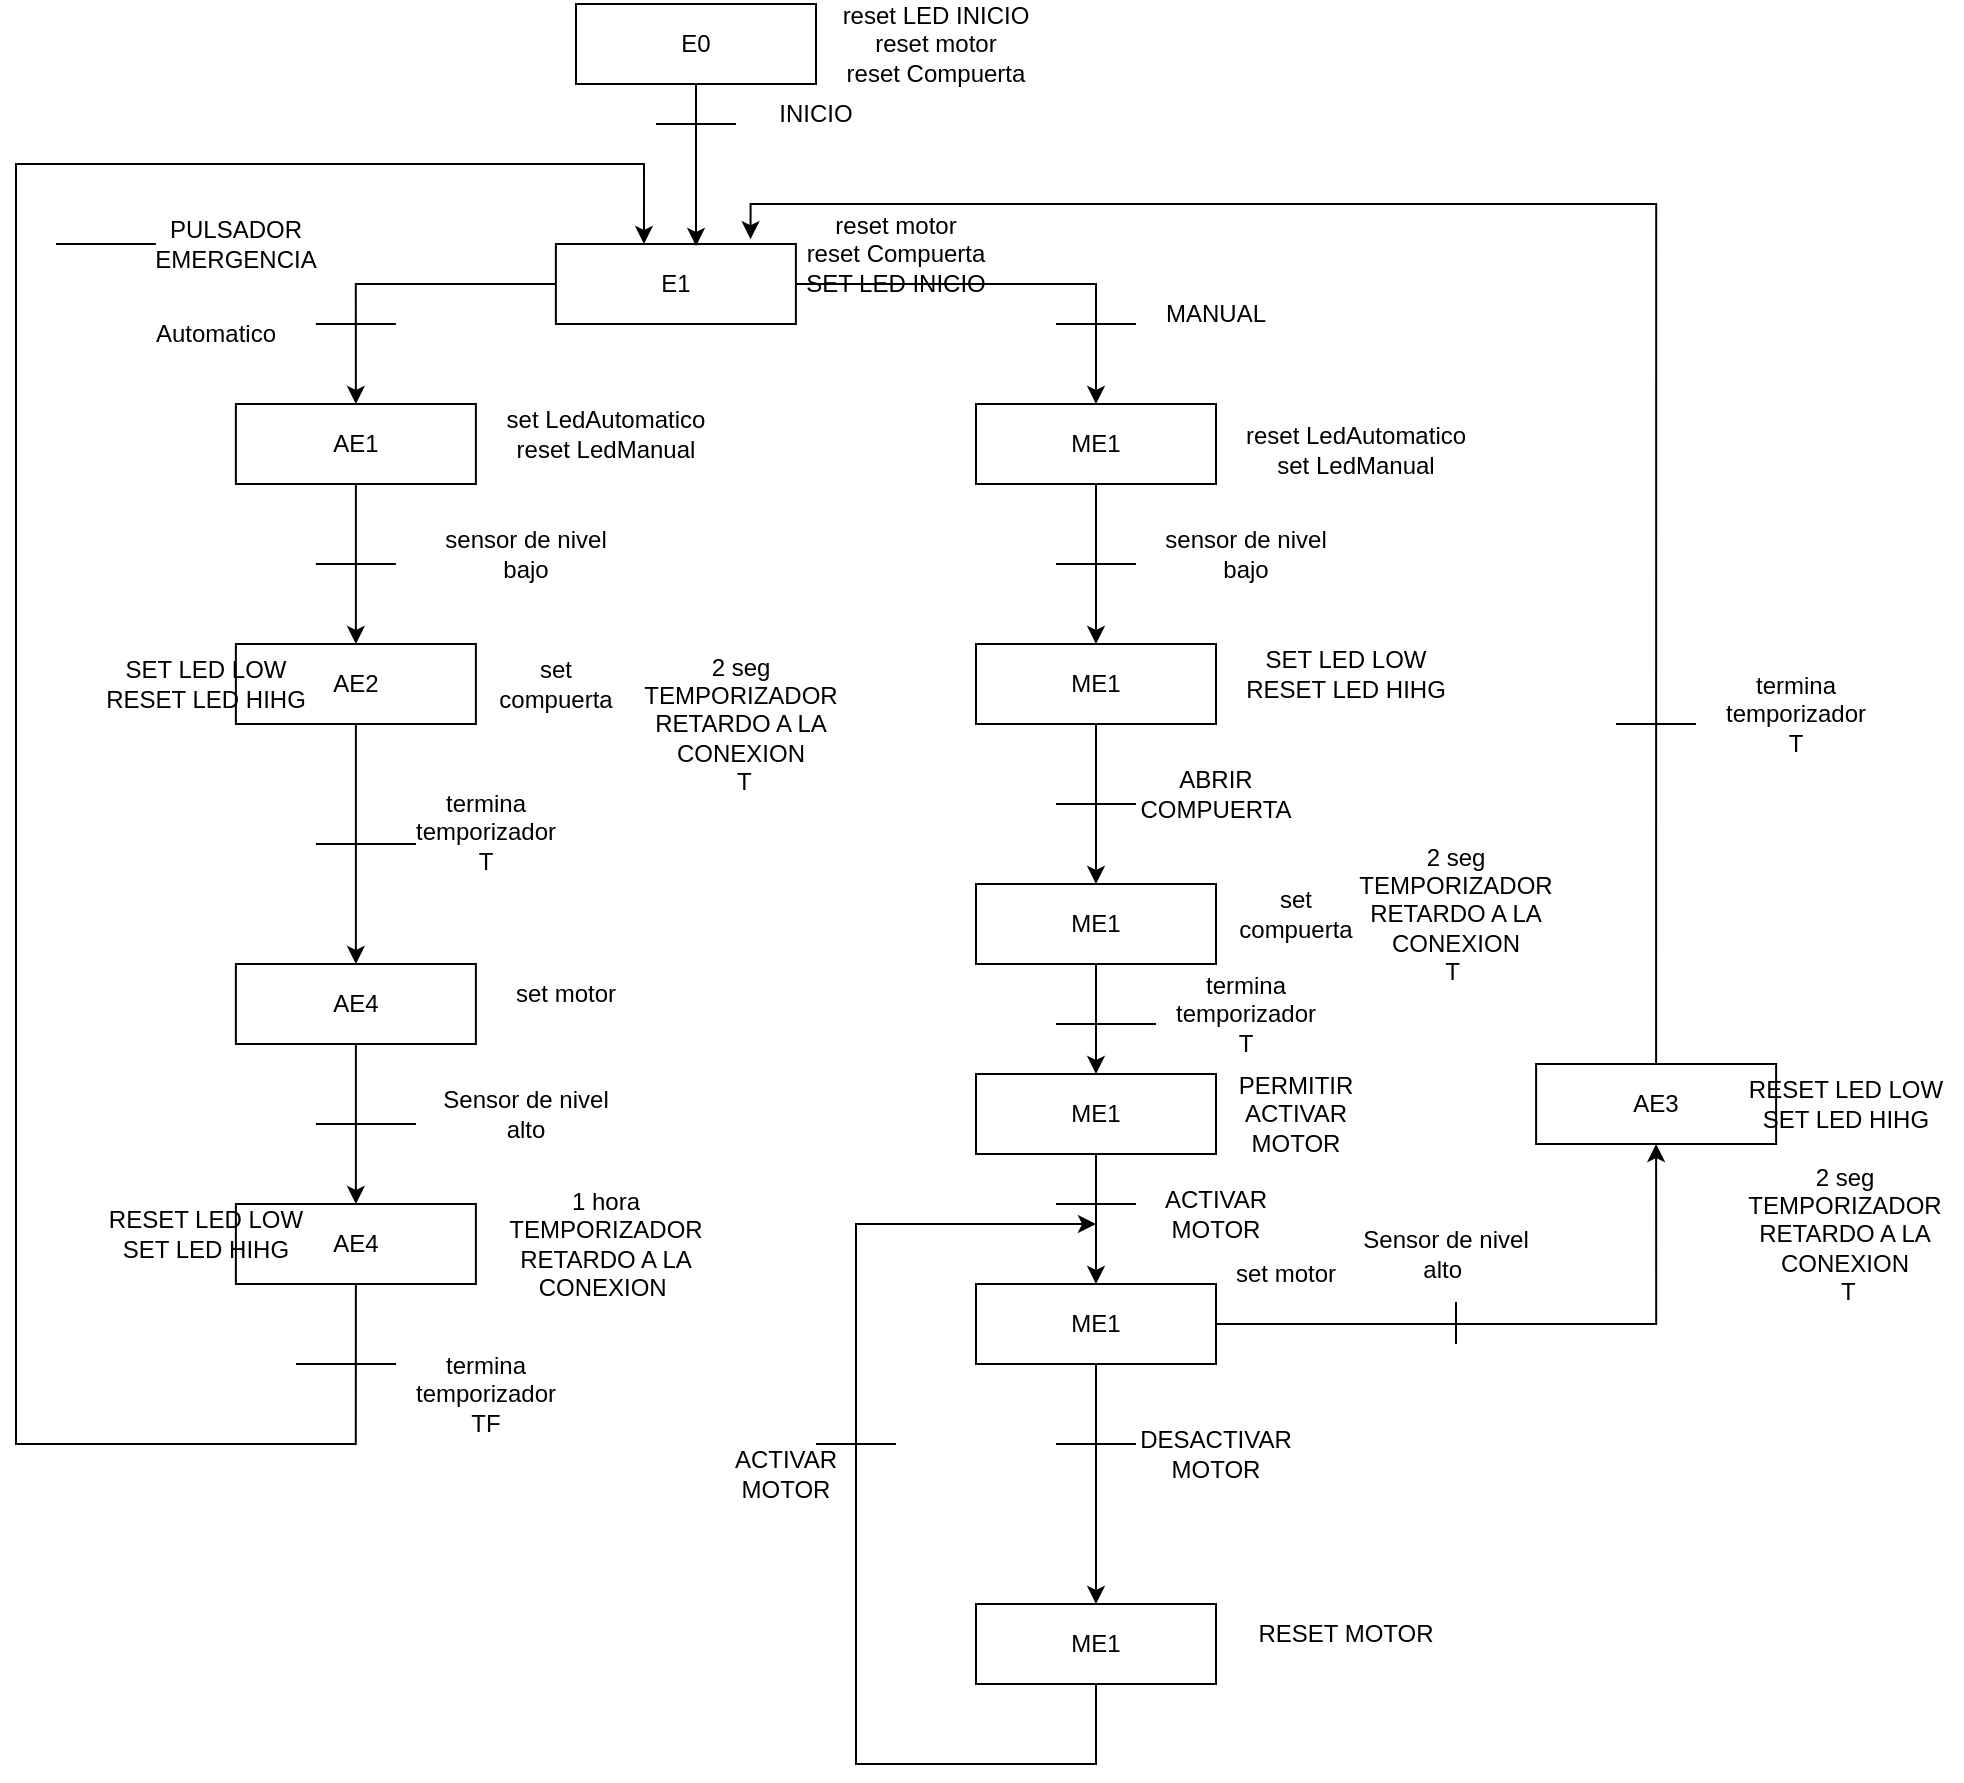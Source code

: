 <mxfile version="20.7.4" type="device"><diagram id="DJ_oU4vNOEhoKZcRCWQB" name="Página-1"><mxGraphModel dx="1038" dy="1443" grid="1" gridSize="10" guides="1" tooltips="1" connect="1" arrows="1" fold="1" page="1" pageScale="1" pageWidth="583" pageHeight="827" math="0" shadow="0"><root><mxCell id="0"/><mxCell id="1" parent="0"/><mxCell id="xUKwCWo8kOCUvefxlg7O-4" style="edgeStyle=orthogonalEdgeStyle;rounded=0;orthogonalLoop=1;jettySize=auto;html=1;exitX=0;exitY=0.5;exitDx=0;exitDy=0;entryX=0.5;entryY=0;entryDx=0;entryDy=0;" parent="1" source="xUKwCWo8kOCUvefxlg7O-1" target="xUKwCWo8kOCUvefxlg7O-2" edge="1"><mxGeometry relative="1" as="geometry"/></mxCell><mxCell id="xUKwCWo8kOCUvefxlg7O-28" style="edgeStyle=orthogonalEdgeStyle;rounded=0;orthogonalLoop=1;jettySize=auto;html=1;exitX=1;exitY=0.5;exitDx=0;exitDy=0;entryX=0.5;entryY=0;entryDx=0;entryDy=0;" parent="1" source="xUKwCWo8kOCUvefxlg7O-1" target="xUKwCWo8kOCUvefxlg7O-3" edge="1"><mxGeometry relative="1" as="geometry"/></mxCell><mxCell id="xUKwCWo8kOCUvefxlg7O-1" value="E1" style="rounded=0;whiteSpace=wrap;html=1;" parent="1" vertex="1"><mxGeometry x="349.94" y="120" width="120" height="40" as="geometry"/></mxCell><mxCell id="xUKwCWo8kOCUvefxlg7O-9" style="edgeStyle=orthogonalEdgeStyle;rounded=0;orthogonalLoop=1;jettySize=auto;html=1;exitX=0.5;exitY=1;exitDx=0;exitDy=0;" parent="1" source="xUKwCWo8kOCUvefxlg7O-2" target="xUKwCWo8kOCUvefxlg7O-8" edge="1"><mxGeometry relative="1" as="geometry"/></mxCell><mxCell id="xUKwCWo8kOCUvefxlg7O-2" value="AE1" style="rounded=0;whiteSpace=wrap;html=1;" parent="1" vertex="1"><mxGeometry x="189.94" y="200" width="120" height="40" as="geometry"/></mxCell><mxCell id="xUKwCWo8kOCUvefxlg7O-34" style="edgeStyle=orthogonalEdgeStyle;rounded=0;orthogonalLoop=1;jettySize=auto;html=1;exitX=0.5;exitY=1;exitDx=0;exitDy=0;entryX=0.5;entryY=0;entryDx=0;entryDy=0;" parent="1" source="xUKwCWo8kOCUvefxlg7O-3" target="xUKwCWo8kOCUvefxlg7O-32" edge="1"><mxGeometry relative="1" as="geometry"/></mxCell><mxCell id="xUKwCWo8kOCUvefxlg7O-3" value="ME1" style="rounded=0;whiteSpace=wrap;html=1;" parent="1" vertex="1"><mxGeometry x="560" y="200" width="120" height="40" as="geometry"/></mxCell><mxCell id="xUKwCWo8kOCUvefxlg7O-5" value="Automatico" style="text;html=1;strokeColor=none;fillColor=none;align=center;verticalAlign=middle;whiteSpace=wrap;rounded=0;" parent="1" vertex="1"><mxGeometry x="149.94" y="150" width="60" height="30" as="geometry"/></mxCell><mxCell id="xUKwCWo8kOCUvefxlg7O-6" value="set LedAutomatico&lt;br&gt;reset LedManual" style="text;html=1;strokeColor=none;fillColor=none;align=center;verticalAlign=middle;whiteSpace=wrap;rounded=0;" parent="1" vertex="1"><mxGeometry x="319.94" y="200" width="110.06" height="30" as="geometry"/></mxCell><mxCell id="xUKwCWo8kOCUvefxlg7O-7" value="" style="endArrow=none;html=1;rounded=0;" parent="1" edge="1"><mxGeometry width="50" height="50" relative="1" as="geometry"><mxPoint x="229.94" y="160" as="sourcePoint"/><mxPoint x="269.94" y="160" as="targetPoint"/></mxGeometry></mxCell><mxCell id="KBVJSUE1MoAW4lIrOxea-1" style="edgeStyle=orthogonalEdgeStyle;rounded=0;orthogonalLoop=1;jettySize=auto;html=1;exitX=0.5;exitY=1;exitDx=0;exitDy=0;" parent="1" source="xUKwCWo8kOCUvefxlg7O-8" target="xUKwCWo8kOCUvefxlg7O-23" edge="1"><mxGeometry relative="1" as="geometry"/></mxCell><mxCell id="xUKwCWo8kOCUvefxlg7O-8" value="AE2" style="rounded=0;whiteSpace=wrap;html=1;" parent="1" vertex="1"><mxGeometry x="189.94" y="320" width="120" height="40" as="geometry"/></mxCell><mxCell id="xUKwCWo8kOCUvefxlg7O-12" value="" style="endArrow=none;html=1;rounded=0;" parent="1" edge="1"><mxGeometry width="50" height="50" relative="1" as="geometry"><mxPoint x="229.94" y="280" as="sourcePoint"/><mxPoint x="269.94" y="280" as="targetPoint"/></mxGeometry></mxCell><mxCell id="xUKwCWo8kOCUvefxlg7O-13" value="sensor de nivel bajo" style="text;html=1;strokeColor=none;fillColor=none;align=center;verticalAlign=middle;whiteSpace=wrap;rounded=0;" parent="1" vertex="1"><mxGeometry x="289.94" y="260" width="90.06" height="30" as="geometry"/></mxCell><mxCell id="ZCvZfu0ex4U_5mIWcCpO-4" style="edgeStyle=orthogonalEdgeStyle;rounded=0;orthogonalLoop=1;jettySize=auto;html=1;exitX=0.5;exitY=0;exitDx=0;exitDy=0;entryX=0.811;entryY=-0.06;entryDx=0;entryDy=0;entryPerimeter=0;" edge="1" parent="1" source="xUKwCWo8kOCUvefxlg7O-15" target="xUKwCWo8kOCUvefxlg7O-1"><mxGeometry relative="1" as="geometry"><Array as="points"><mxPoint x="900" y="100"/><mxPoint x="447" y="100"/></Array></mxGeometry></mxCell><mxCell id="xUKwCWo8kOCUvefxlg7O-15" value="AE3" style="rounded=0;whiteSpace=wrap;html=1;" parent="1" vertex="1"><mxGeometry x="840.06" y="530" width="120" height="40" as="geometry"/></mxCell><mxCell id="YCuH7V9zeoEnXoOVm0bU-15" style="edgeStyle=orthogonalEdgeStyle;rounded=0;orthogonalLoop=1;jettySize=auto;html=1;exitX=0.5;exitY=1;exitDx=0;exitDy=0;entryX=0.5;entryY=0;entryDx=0;entryDy=0;" parent="1" source="xUKwCWo8kOCUvefxlg7O-23" target="YCuH7V9zeoEnXoOVm0bU-14" edge="1"><mxGeometry relative="1" as="geometry"/></mxCell><mxCell id="xUKwCWo8kOCUvefxlg7O-23" value="AE4" style="rounded=0;whiteSpace=wrap;html=1;" parent="1" vertex="1"><mxGeometry x="189.94" y="480" width="120" height="40" as="geometry"/></mxCell><mxCell id="xUKwCWo8kOCUvefxlg7O-25" value="1 hora TEMPORIZADOR&lt;br&gt;RETARDO A LA CONEXION&amp;nbsp;" style="text;html=1;strokeColor=none;fillColor=none;align=center;verticalAlign=middle;whiteSpace=wrap;rounded=0;" parent="1" vertex="1"><mxGeometry x="344.97" y="605" width="60" height="30" as="geometry"/></mxCell><mxCell id="phzttn3i2JNMeoEEHNY5-4" style="edgeStyle=orthogonalEdgeStyle;rounded=0;orthogonalLoop=1;jettySize=auto;html=1;exitX=0.5;exitY=1;exitDx=0;exitDy=0;entryX=0.584;entryY=0.025;entryDx=0;entryDy=0;entryPerimeter=0;" parent="1" source="xUKwCWo8kOCUvefxlg7O-27" target="xUKwCWo8kOCUvefxlg7O-1" edge="1"><mxGeometry relative="1" as="geometry"/></mxCell><mxCell id="xUKwCWo8kOCUvefxlg7O-27" value="E0" style="rounded=0;whiteSpace=wrap;html=1;" parent="1" vertex="1"><mxGeometry x="360" width="120" height="40" as="geometry"/></mxCell><mxCell id="xUKwCWo8kOCUvefxlg7O-29" value="" style="endArrow=none;html=1;rounded=0;" parent="1" edge="1"><mxGeometry width="50" height="50" relative="1" as="geometry"><mxPoint x="600" y="160" as="sourcePoint"/><mxPoint x="640" y="160" as="targetPoint"/></mxGeometry></mxCell><mxCell id="xUKwCWo8kOCUvefxlg7O-30" value="MANUAL" style="text;html=1;strokeColor=none;fillColor=none;align=center;verticalAlign=middle;whiteSpace=wrap;rounded=0;" parent="1" vertex="1"><mxGeometry x="650" y="140" width="60" height="30" as="geometry"/></mxCell><mxCell id="xUKwCWo8kOCUvefxlg7O-31" value="reset LedAutomatico&lt;br&gt;set LedManual" style="text;html=1;strokeColor=none;fillColor=none;align=center;verticalAlign=middle;whiteSpace=wrap;rounded=0;" parent="1" vertex="1"><mxGeometry x="690" y="205" width="120" height="35" as="geometry"/></mxCell><mxCell id="xUKwCWo8kOCUvefxlg7O-40" style="edgeStyle=orthogonalEdgeStyle;rounded=0;orthogonalLoop=1;jettySize=auto;html=1;exitX=0.5;exitY=1;exitDx=0;exitDy=0;entryX=0.5;entryY=0;entryDx=0;entryDy=0;" parent="1" source="xUKwCWo8kOCUvefxlg7O-32" target="xUKwCWo8kOCUvefxlg7O-38" edge="1"><mxGeometry relative="1" as="geometry"/></mxCell><mxCell id="xUKwCWo8kOCUvefxlg7O-32" value="ME1" style="rounded=0;whiteSpace=wrap;html=1;" parent="1" vertex="1"><mxGeometry x="560" y="320" width="120" height="40" as="geometry"/></mxCell><mxCell id="xUKwCWo8kOCUvefxlg7O-33" value="" style="endArrow=none;html=1;rounded=0;" parent="1" edge="1"><mxGeometry width="50" height="50" relative="1" as="geometry"><mxPoint x="600" y="280" as="sourcePoint"/><mxPoint x="640" y="280" as="targetPoint"/></mxGeometry></mxCell><mxCell id="xUKwCWo8kOCUvefxlg7O-35" value="sensor de nivel bajo" style="text;html=1;strokeColor=none;fillColor=none;align=center;verticalAlign=middle;whiteSpace=wrap;rounded=0;" parent="1" vertex="1"><mxGeometry x="650" y="260" width="90" height="30" as="geometry"/></mxCell><mxCell id="xUKwCWo8kOCUvefxlg7O-36" value="SET LED LOW&lt;br&gt;RESET LED HIHG" style="text;html=1;strokeColor=none;fillColor=none;align=center;verticalAlign=middle;whiteSpace=wrap;rounded=0;" parent="1" vertex="1"><mxGeometry x="690" y="320" width="110" height="30" as="geometry"/></mxCell><mxCell id="KBVJSUE1MoAW4lIrOxea-10" style="edgeStyle=orthogonalEdgeStyle;rounded=0;orthogonalLoop=1;jettySize=auto;html=1;exitX=0.5;exitY=1;exitDx=0;exitDy=0;entryX=0.5;entryY=0;entryDx=0;entryDy=0;" parent="1" source="xUKwCWo8kOCUvefxlg7O-38" target="xUKwCWo8kOCUvefxlg7O-41" edge="1"><mxGeometry relative="1" as="geometry"/></mxCell><mxCell id="xUKwCWo8kOCUvefxlg7O-38" value="ME1" style="rounded=0;whiteSpace=wrap;html=1;" parent="1" vertex="1"><mxGeometry x="560" y="440" width="120" height="40" as="geometry"/></mxCell><mxCell id="xUKwCWo8kOCUvefxlg7O-39" value="2 seg TEMPORIZADOR&lt;br&gt;RETARDO A LA CONEXION&lt;br&gt;T&amp;nbsp;" style="text;html=1;strokeColor=none;fillColor=none;align=center;verticalAlign=middle;whiteSpace=wrap;rounded=0;" parent="1" vertex="1"><mxGeometry x="770" y="440" width="60" height="30" as="geometry"/></mxCell><mxCell id="KBVJSUE1MoAW4lIrOxea-16" style="edgeStyle=orthogonalEdgeStyle;rounded=0;orthogonalLoop=1;jettySize=auto;html=1;exitX=0.5;exitY=1;exitDx=0;exitDy=0;entryX=0.5;entryY=0;entryDx=0;entryDy=0;" parent="1" source="xUKwCWo8kOCUvefxlg7O-41" target="s6fMqEr0-KphBWdGmqNI-6" edge="1"><mxGeometry relative="1" as="geometry"/></mxCell><mxCell id="xUKwCWo8kOCUvefxlg7O-41" value="ME1" style="rounded=0;whiteSpace=wrap;html=1;" parent="1" vertex="1"><mxGeometry x="560" y="535" width="120" height="40" as="geometry"/></mxCell><mxCell id="YCuH7V9zeoEnXoOVm0bU-5" value="Sensor de nivel alto&amp;nbsp;" style="text;html=1;strokeColor=none;fillColor=none;align=center;verticalAlign=middle;whiteSpace=wrap;rounded=0;" parent="1" vertex="1"><mxGeometry x="750" y="610" width="90.06" height="30" as="geometry"/></mxCell><mxCell id="YCuH7V9zeoEnXoOVm0bU-7" value="reset motor&lt;br&gt;reset Compuerta&lt;br&gt;SET LED INICIO" style="text;html=1;strokeColor=none;fillColor=none;align=center;verticalAlign=middle;whiteSpace=wrap;rounded=0;" parent="1" vertex="1"><mxGeometry x="469.94" y="110" width="100" height="30" as="geometry"/></mxCell><mxCell id="YCuH7V9zeoEnXoOVm0bU-10" value="set compuerta" style="text;html=1;strokeColor=none;fillColor=none;align=center;verticalAlign=middle;whiteSpace=wrap;rounded=0;" parent="1" vertex="1"><mxGeometry x="320" y="325" width="60" height="30" as="geometry"/></mxCell><mxCell id="YCuH7V9zeoEnXoOVm0bU-11" value="2 seg TEMPORIZADOR&lt;br&gt;RETARDO A LA CONEXION&lt;br&gt;&amp;nbsp;T" style="text;html=1;strokeColor=none;fillColor=none;align=center;verticalAlign=middle;whiteSpace=wrap;rounded=0;" parent="1" vertex="1"><mxGeometry x="384.97" y="320" width="115.03" height="80" as="geometry"/></mxCell><mxCell id="YCuH7V9zeoEnXoOVm0bU-12" value="set motor" style="text;html=1;strokeColor=none;fillColor=none;align=center;verticalAlign=middle;whiteSpace=wrap;rounded=0;" parent="1" vertex="1"><mxGeometry x="680" y="620" width="70" height="30" as="geometry"/></mxCell><mxCell id="YCuH7V9zeoEnXoOVm0bU-18" style="edgeStyle=orthogonalEdgeStyle;rounded=0;orthogonalLoop=1;jettySize=auto;html=1;exitX=0.5;exitY=1;exitDx=0;exitDy=0;entryX=0.367;entryY=0;entryDx=0;entryDy=0;entryPerimeter=0;" parent="1" source="YCuH7V9zeoEnXoOVm0bU-14" target="xUKwCWo8kOCUvefxlg7O-1" edge="1"><mxGeometry relative="1" as="geometry"><mxPoint x="120" y="280" as="targetPoint"/><Array as="points"><mxPoint x="250" y="720"/><mxPoint x="80" y="720"/><mxPoint x="80" y="80"/><mxPoint x="394" y="80"/></Array></mxGeometry></mxCell><mxCell id="YCuH7V9zeoEnXoOVm0bU-14" value="AE4" style="rounded=0;whiteSpace=wrap;html=1;" parent="1" vertex="1"><mxGeometry x="189.94" y="600" width="120" height="40" as="geometry"/></mxCell><mxCell id="YCuH7V9zeoEnXoOVm0bU-16" value="" style="endArrow=none;html=1;rounded=0;" parent="1" edge="1"><mxGeometry width="50" height="50" relative="1" as="geometry"><mxPoint x="230" y="560" as="sourcePoint"/><mxPoint x="280" y="560" as="targetPoint"/></mxGeometry></mxCell><mxCell id="YCuH7V9zeoEnXoOVm0bU-17" value="Sensor de nivel alto" style="text;html=1;strokeColor=none;fillColor=none;align=center;verticalAlign=middle;whiteSpace=wrap;rounded=0;" parent="1" vertex="1"><mxGeometry x="289.94" y="540" width="90.06" height="30" as="geometry"/></mxCell><mxCell id="s6fMqEr0-KphBWdGmqNI-1" value="" style="endArrow=none;html=1;rounded=0;" parent="1" edge="1"><mxGeometry width="50" height="50" relative="1" as="geometry"><mxPoint x="600" y="400" as="sourcePoint"/><mxPoint x="640" y="400" as="targetPoint"/></mxGeometry></mxCell><mxCell id="s6fMqEr0-KphBWdGmqNI-3" value="ABRIR COMPUERTA" style="text;html=1;strokeColor=none;fillColor=none;align=center;verticalAlign=middle;whiteSpace=wrap;rounded=0;" parent="1" vertex="1"><mxGeometry x="649.94" y="380" width="60" height="30" as="geometry"/></mxCell><mxCell id="s6fMqEr0-KphBWdGmqNI-4" value="set compuerta" style="text;html=1;strokeColor=none;fillColor=none;align=center;verticalAlign=middle;whiteSpace=wrap;rounded=0;" parent="1" vertex="1"><mxGeometry x="690" y="440" width="60" height="30" as="geometry"/></mxCell><mxCell id="KBVJSUE1MoAW4lIrOxea-20" style="edgeStyle=orthogonalEdgeStyle;rounded=0;orthogonalLoop=1;jettySize=auto;html=1;exitX=0.5;exitY=1;exitDx=0;exitDy=0;entryX=0.5;entryY=0;entryDx=0;entryDy=0;" parent="1" source="s6fMqEr0-KphBWdGmqNI-6" target="KBVJSUE1MoAW4lIrOxea-19" edge="1"><mxGeometry relative="1" as="geometry"/></mxCell><mxCell id="KBVJSUE1MoAW4lIrOxea-28" style="edgeStyle=orthogonalEdgeStyle;rounded=0;orthogonalLoop=1;jettySize=auto;html=1;exitX=0.5;exitY=1;exitDx=0;exitDy=0;" parent="1" source="KBVJSUE1MoAW4lIrOxea-19" edge="1"><mxGeometry y="10" relative="1" as="geometry"><mxPoint x="620" y="610" as="targetPoint"/><Array as="points"><mxPoint x="620" y="880"/><mxPoint x="500" y="880"/><mxPoint x="500" y="610"/></Array><mxPoint as="offset"/></mxGeometry></mxCell><mxCell id="ZCvZfu0ex4U_5mIWcCpO-2" style="edgeStyle=orthogonalEdgeStyle;rounded=0;orthogonalLoop=1;jettySize=auto;html=1;exitX=1;exitY=0.5;exitDx=0;exitDy=0;entryX=0.5;entryY=1;entryDx=0;entryDy=0;" edge="1" parent="1" source="s6fMqEr0-KphBWdGmqNI-6" target="xUKwCWo8kOCUvefxlg7O-15"><mxGeometry relative="1" as="geometry"/></mxCell><mxCell id="s6fMqEr0-KphBWdGmqNI-6" value="ME1" style="rounded=0;whiteSpace=wrap;html=1;" parent="1" vertex="1"><mxGeometry x="560" y="640" width="120" height="40" as="geometry"/></mxCell><mxCell id="s6fMqEr0-KphBWdGmqNI-8" value="" style="endArrow=none;html=1;rounded=0;" parent="1" edge="1"><mxGeometry width="50" height="50" relative="1" as="geometry"><mxPoint x="600" y="600" as="sourcePoint"/><mxPoint x="640" y="600" as="targetPoint"/></mxGeometry></mxCell><mxCell id="s6fMqEr0-KphBWdGmqNI-13" value="" style="endArrow=none;html=1;rounded=0;" parent="1" edge="1"><mxGeometry width="50" height="50" relative="1" as="geometry"><mxPoint x="600" y="720" as="sourcePoint"/><mxPoint x="640" y="720" as="targetPoint"/></mxGeometry></mxCell><mxCell id="s6fMqEr0-KphBWdGmqNI-16" value="RESET LED LOW&lt;br&gt;SET LED HIHG" style="text;html=1;strokeColor=none;fillColor=none;align=center;verticalAlign=middle;whiteSpace=wrap;rounded=0;" parent="1" vertex="1"><mxGeometry x="940" y="535" width="110" height="30" as="geometry"/></mxCell><mxCell id="phzttn3i2JNMeoEEHNY5-5" value="" style="endArrow=none;html=1;rounded=0;" parent="1" edge="1"><mxGeometry width="50" height="50" relative="1" as="geometry"><mxPoint x="400" y="60" as="sourcePoint"/><mxPoint x="440" y="60" as="targetPoint"/></mxGeometry></mxCell><mxCell id="phzttn3i2JNMeoEEHNY5-6" value="reset LED INICIO&lt;br&gt;reset motor&lt;br&gt;reset Compuerta" style="text;html=1;strokeColor=none;fillColor=none;align=center;verticalAlign=middle;whiteSpace=wrap;rounded=0;" parent="1" vertex="1"><mxGeometry x="489.94" y="5" width="100.06" height="30" as="geometry"/></mxCell><mxCell id="phzttn3i2JNMeoEEHNY5-7" value="INICIO" style="text;html=1;strokeColor=none;fillColor=none;align=center;verticalAlign=middle;whiteSpace=wrap;rounded=0;" parent="1" vertex="1"><mxGeometry x="450" y="40" width="60" height="30" as="geometry"/></mxCell><mxCell id="phzttn3i2JNMeoEEHNY5-13" value="" style="endArrow=none;html=1;rounded=0;" parent="1" target="phzttn3i2JNMeoEEHNY5-14" edge="1"><mxGeometry width="50" height="50" relative="1" as="geometry"><mxPoint x="100" y="120" as="sourcePoint"/><mxPoint x="140" y="120" as="targetPoint"/></mxGeometry></mxCell><mxCell id="phzttn3i2JNMeoEEHNY5-14" value="PULSADOR EMERGENCIA" style="text;html=1;strokeColor=none;fillColor=none;align=center;verticalAlign=middle;whiteSpace=wrap;rounded=0;" parent="1" vertex="1"><mxGeometry x="149.94" y="105" width="80.06" height="30" as="geometry"/></mxCell><mxCell id="KBVJSUE1MoAW4lIrOxea-2" value="" style="endArrow=none;html=1;rounded=0;" parent="1" edge="1"><mxGeometry width="50" height="50" relative="1" as="geometry"><mxPoint x="230" y="420" as="sourcePoint"/><mxPoint x="280" y="420" as="targetPoint"/></mxGeometry></mxCell><mxCell id="KBVJSUE1MoAW4lIrOxea-3" value="termina temporizador&lt;br&gt;T" style="text;html=1;strokeColor=none;fillColor=none;align=center;verticalAlign=middle;whiteSpace=wrap;rounded=0;" parent="1" vertex="1"><mxGeometry x="284.97" y="399" width="60" height="30" as="geometry"/></mxCell><mxCell id="KBVJSUE1MoAW4lIrOxea-6" value="" style="endArrow=none;html=1;rounded=0;" parent="1" edge="1"><mxGeometry width="50" height="50" relative="1" as="geometry"><mxPoint x="220" y="680" as="sourcePoint"/><mxPoint x="270" y="680" as="targetPoint"/></mxGeometry></mxCell><mxCell id="KBVJSUE1MoAW4lIrOxea-7" value="termina temporizador TF" style="text;html=1;strokeColor=none;fillColor=none;align=center;verticalAlign=middle;whiteSpace=wrap;rounded=0;" parent="1" vertex="1"><mxGeometry x="284.97" y="680" width="60" height="30" as="geometry"/></mxCell><mxCell id="KBVJSUE1MoAW4lIrOxea-9" value="SET LED LOW&lt;br&gt;RESET LED HIHG" style="text;html=1;strokeColor=none;fillColor=none;align=center;verticalAlign=middle;whiteSpace=wrap;rounded=0;" parent="1" vertex="1"><mxGeometry x="120" y="325" width="110" height="30" as="geometry"/></mxCell><mxCell id="KBVJSUE1MoAW4lIrOxea-12" value="" style="endArrow=none;html=1;rounded=0;" parent="1" edge="1"><mxGeometry width="50" height="50" relative="1" as="geometry"><mxPoint x="600" y="510" as="sourcePoint"/><mxPoint x="650" y="510" as="targetPoint"/></mxGeometry></mxCell><mxCell id="KBVJSUE1MoAW4lIrOxea-14" value="termina temporizador&lt;br&gt;T" style="text;html=1;strokeColor=none;fillColor=none;align=center;verticalAlign=middle;whiteSpace=wrap;rounded=0;" parent="1" vertex="1"><mxGeometry x="665.03" y="490" width="60" height="30" as="geometry"/></mxCell><mxCell id="KBVJSUE1MoAW4lIrOxea-15" value="PERMITIR ACTIVAR MOTOR" style="text;html=1;strokeColor=none;fillColor=none;align=center;verticalAlign=middle;whiteSpace=wrap;rounded=0;" parent="1" vertex="1"><mxGeometry x="690" y="540" width="60" height="30" as="geometry"/></mxCell><mxCell id="KBVJSUE1MoAW4lIrOxea-17" value="set motor" style="text;html=1;strokeColor=none;fillColor=none;align=center;verticalAlign=middle;whiteSpace=wrap;rounded=0;" parent="1" vertex="1"><mxGeometry x="320" y="480" width="70" height="30" as="geometry"/></mxCell><mxCell id="KBVJSUE1MoAW4lIrOxea-18" value="RESET LED LOW&lt;br&gt;SET LED HIHG" style="text;html=1;strokeColor=none;fillColor=none;align=center;verticalAlign=middle;whiteSpace=wrap;rounded=0;" parent="1" vertex="1"><mxGeometry x="120" y="600" width="110" height="30" as="geometry"/></mxCell><mxCell id="KBVJSUE1MoAW4lIrOxea-19" value="ME1" style="rounded=0;whiteSpace=wrap;html=1;" parent="1" vertex="1"><mxGeometry x="560" y="800" width="120" height="40" as="geometry"/></mxCell><mxCell id="KBVJSUE1MoAW4lIrOxea-21" value="RESET MOTOR" style="text;html=1;strokeColor=none;fillColor=none;align=center;verticalAlign=middle;whiteSpace=wrap;rounded=0;" parent="1" vertex="1"><mxGeometry x="690" y="800" width="110" height="30" as="geometry"/></mxCell><mxCell id="KBVJSUE1MoAW4lIrOxea-26" value="" style="endArrow=none;html=1;rounded=0;" parent="1" edge="1"><mxGeometry width="50" height="50" relative="1" as="geometry"><mxPoint x="520" y="720" as="sourcePoint"/><mxPoint x="480" y="720" as="targetPoint"/></mxGeometry></mxCell><mxCell id="xUKwCWo8kOCUvefxlg7O-43" value="ACTIVAR MOTOR" style="text;html=1;strokeColor=none;fillColor=none;align=center;verticalAlign=middle;whiteSpace=wrap;rounded=0;" parent="1" vertex="1"><mxGeometry x="430" y="720" width="70" height="30" as="geometry"/></mxCell><mxCell id="KBVJSUE1MoAW4lIrOxea-29" value="ACTIVAR MOTOR" style="text;html=1;strokeColor=none;fillColor=none;align=center;verticalAlign=middle;whiteSpace=wrap;rounded=0;" parent="1" vertex="1"><mxGeometry x="645" y="590" width="70" height="30" as="geometry"/></mxCell><mxCell id="KBVJSUE1MoAW4lIrOxea-30" value="DESACTIVAR MOTOR" style="text;html=1;strokeColor=none;fillColor=none;align=center;verticalAlign=middle;whiteSpace=wrap;rounded=0;" parent="1" vertex="1"><mxGeometry x="644.94" y="710" width="70" height="30" as="geometry"/></mxCell><mxCell id="KBVJSUE1MoAW4lIrOxea-31" value="" style="endArrow=none;html=1;rounded=0;entryX=0.555;entryY=1.3;entryDx=0;entryDy=0;entryPerimeter=0;" parent="1" target="YCuH7V9zeoEnXoOVm0bU-5" edge="1"><mxGeometry width="50" height="50" relative="1" as="geometry"><mxPoint x="800" y="670" as="sourcePoint"/><mxPoint x="560" y="650" as="targetPoint"/></mxGeometry></mxCell><mxCell id="ZCvZfu0ex4U_5mIWcCpO-5" value="termina temporizador&lt;br&gt;T" style="text;html=1;strokeColor=none;fillColor=none;align=center;verticalAlign=middle;whiteSpace=wrap;rounded=0;" vertex="1" parent="1"><mxGeometry x="940" y="340" width="60" height="30" as="geometry"/></mxCell><mxCell id="ZCvZfu0ex4U_5mIWcCpO-8" value="" style="endArrow=none;html=1;rounded=0;" edge="1" parent="1"><mxGeometry width="50" height="50" relative="1" as="geometry"><mxPoint x="880" y="360" as="sourcePoint"/><mxPoint x="920" y="360" as="targetPoint"/></mxGeometry></mxCell><mxCell id="ZCvZfu0ex4U_5mIWcCpO-9" value="2 seg TEMPORIZADOR&lt;br&gt;RETARDO A LA CONEXION&lt;br&gt;&amp;nbsp;T" style="text;html=1;strokeColor=none;fillColor=none;align=center;verticalAlign=middle;whiteSpace=wrap;rounded=0;" vertex="1" parent="1"><mxGeometry x="937.48" y="575" width="115.03" height="80" as="geometry"/></mxCell></root></mxGraphModel></diagram></mxfile>